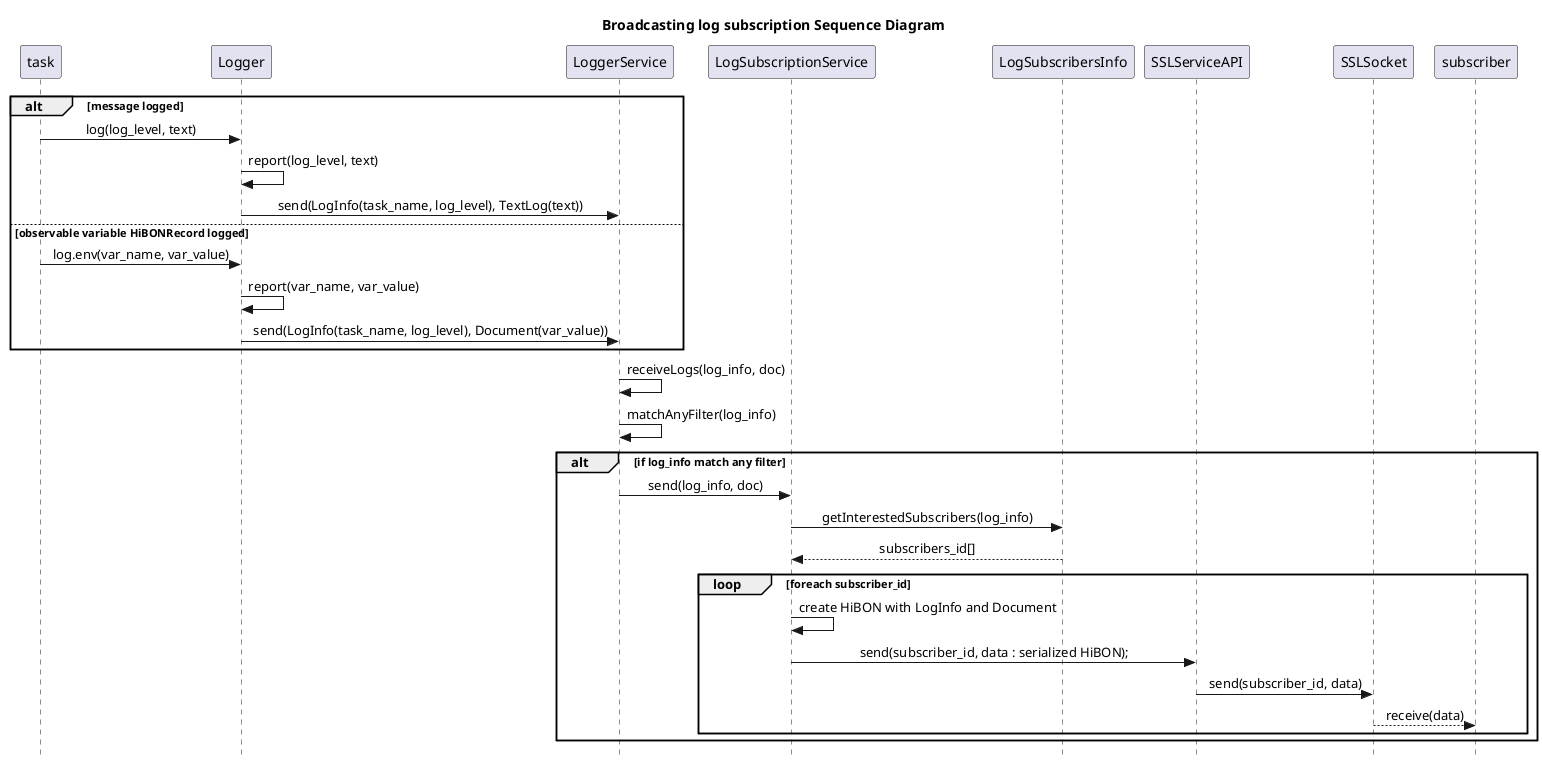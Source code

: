 @startuml Logger Subscription Sequence

skinparam Style strictuml
skinparam SequenceMessageAlign center
hide empty description
title Broadcasting log subscription Sequence Diagram

participant task
participant Logger as logger
participant LoggerService as logservice
participant LogSubscriptionService as subservice
participant LogSubscribersInfo as subinfo
participant SSLServiceAPI as api
participant SSLSocket as socket
participant subscriber as sub

alt message logged
    task -> logger : log(log_level, text)
    logger -> logger : report(log_level, text)
    logger -> logservice : send(LogInfo(task_name, log_level), TextLog(text))
else observable variable HiBONRecord logged
    task -> logger : log.env(var_name, var_value)
    logger -> logger : report(var_name, var_value)
    logger -> logservice : send(LogInfo(task_name, log_level), Document(var_value))
end

logservice -> logservice : receiveLogs(log_info, doc)
logservice -> logservice : matchAnyFilter(log_info)

alt if log_info match any filter
    logservice -> subservice : send(log_info, doc)
    subservice -> subinfo : getInterestedSubscribers(log_info)
    subinfo --> subservice : subscribers_id[]
    loop foreach subscriber_id
        subservice -> subservice : create HiBON with LogInfo and Document
        subservice -> api : send(subscriber_id, data : serialized HiBON);
        api -> socket : send(subscriber_id, data)
        socket --> sub : receive(data)
    end
end

@enduml
